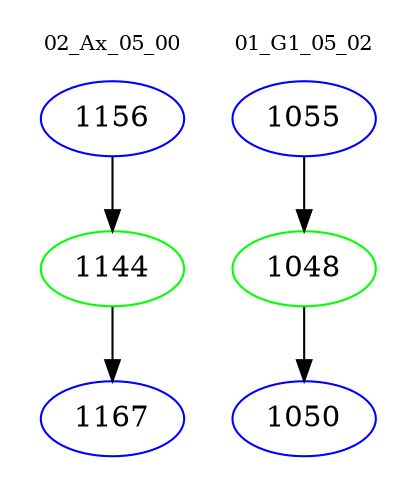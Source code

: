 digraph{
subgraph cluster_0 {
color = white
label = "02_Ax_05_00";
fontsize=10;
T0_1156 [label="1156", color="blue"]
T0_1156 -> T0_1144 [color="black"]
T0_1144 [label="1144", color="green"]
T0_1144 -> T0_1167 [color="black"]
T0_1167 [label="1167", color="blue"]
}
subgraph cluster_1 {
color = white
label = "01_G1_05_02";
fontsize=10;
T1_1055 [label="1055", color="blue"]
T1_1055 -> T1_1048 [color="black"]
T1_1048 [label="1048", color="green"]
T1_1048 -> T1_1050 [color="black"]
T1_1050 [label="1050", color="blue"]
}
}
